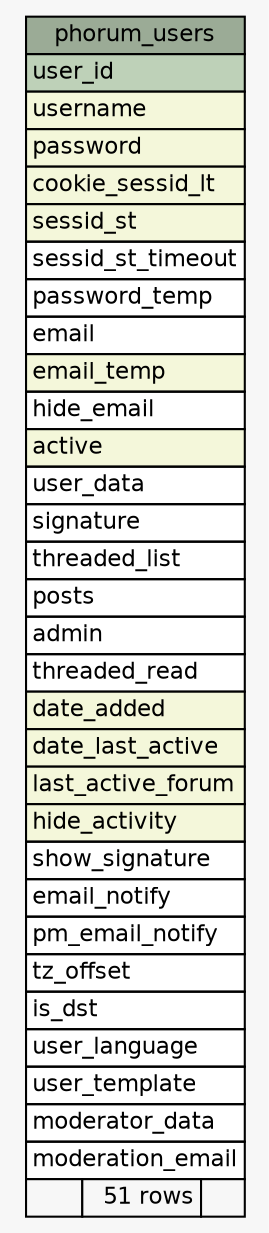 // dot 2.38.0 on Mac OS X 10.9.4
// SchemaSpy rev 590
digraph "phorum_users" {
  graph [
    rankdir="RL"
    bgcolor="#f7f7f7"
    nodesep="0.18"
    ranksep="0.46"
    fontname="Helvetica"
    fontsize="11"
  ];
  node [
    fontname="Helvetica"
    fontsize="11"
    shape="plaintext"
  ];
  edge [
    arrowsize="0.8"
  ];
  "phorum_users" [
    label=<
    <TABLE BORDER="0" CELLBORDER="1" CELLSPACING="0" BGCOLOR="#ffffff">
      <TR><TD COLSPAN="3" BGCOLOR="#9bab96" ALIGN="CENTER">phorum_users</TD></TR>
      <TR><TD PORT="user_id" COLSPAN="3" BGCOLOR="#bed1b8" ALIGN="LEFT">user_id</TD></TR>
      <TR><TD PORT="username" COLSPAN="3" BGCOLOR="#f4f7da" ALIGN="LEFT">username</TD></TR>
      <TR><TD PORT="password" COLSPAN="3" BGCOLOR="#f4f7da" ALIGN="LEFT">password</TD></TR>
      <TR><TD PORT="cookie_sessid_lt" COLSPAN="3" BGCOLOR="#f4f7da" ALIGN="LEFT">cookie_sessid_lt</TD></TR>
      <TR><TD PORT="sessid_st" COLSPAN="3" BGCOLOR="#f4f7da" ALIGN="LEFT">sessid_st</TD></TR>
      <TR><TD PORT="sessid_st_timeout" COLSPAN="3" ALIGN="LEFT">sessid_st_timeout</TD></TR>
      <TR><TD PORT="password_temp" COLSPAN="3" ALIGN="LEFT">password_temp</TD></TR>
      <TR><TD PORT="email" COLSPAN="3" ALIGN="LEFT">email</TD></TR>
      <TR><TD PORT="email_temp" COLSPAN="3" BGCOLOR="#f4f7da" ALIGN="LEFT">email_temp</TD></TR>
      <TR><TD PORT="hide_email" COLSPAN="3" ALIGN="LEFT">hide_email</TD></TR>
      <TR><TD PORT="active" COLSPAN="3" BGCOLOR="#f4f7da" ALIGN="LEFT">active</TD></TR>
      <TR><TD PORT="user_data" COLSPAN="3" ALIGN="LEFT">user_data</TD></TR>
      <TR><TD PORT="signature" COLSPAN="3" ALIGN="LEFT">signature</TD></TR>
      <TR><TD PORT="threaded_list" COLSPAN="3" ALIGN="LEFT">threaded_list</TD></TR>
      <TR><TD PORT="posts" COLSPAN="3" ALIGN="LEFT">posts</TD></TR>
      <TR><TD PORT="admin" COLSPAN="3" ALIGN="LEFT">admin</TD></TR>
      <TR><TD PORT="threaded_read" COLSPAN="3" ALIGN="LEFT">threaded_read</TD></TR>
      <TR><TD PORT="date_added" COLSPAN="3" BGCOLOR="#f4f7da" ALIGN="LEFT">date_added</TD></TR>
      <TR><TD PORT="date_last_active" COLSPAN="3" BGCOLOR="#f4f7da" ALIGN="LEFT">date_last_active</TD></TR>
      <TR><TD PORT="last_active_forum" COLSPAN="3" BGCOLOR="#f4f7da" ALIGN="LEFT">last_active_forum</TD></TR>
      <TR><TD PORT="hide_activity" COLSPAN="3" BGCOLOR="#f4f7da" ALIGN="LEFT">hide_activity</TD></TR>
      <TR><TD PORT="show_signature" COLSPAN="3" ALIGN="LEFT">show_signature</TD></TR>
      <TR><TD PORT="email_notify" COLSPAN="3" ALIGN="LEFT">email_notify</TD></TR>
      <TR><TD PORT="pm_email_notify" COLSPAN="3" ALIGN="LEFT">pm_email_notify</TD></TR>
      <TR><TD PORT="tz_offset" COLSPAN="3" ALIGN="LEFT">tz_offset</TD></TR>
      <TR><TD PORT="is_dst" COLSPAN="3" ALIGN="LEFT">is_dst</TD></TR>
      <TR><TD PORT="user_language" COLSPAN="3" ALIGN="LEFT">user_language</TD></TR>
      <TR><TD PORT="user_template" COLSPAN="3" ALIGN="LEFT">user_template</TD></TR>
      <TR><TD PORT="moderator_data" COLSPAN="3" ALIGN="LEFT">moderator_data</TD></TR>
      <TR><TD PORT="moderation_email" COLSPAN="3" ALIGN="LEFT">moderation_email</TD></TR>
      <TR><TD ALIGN="LEFT" BGCOLOR="#f7f7f7">  </TD><TD ALIGN="RIGHT" BGCOLOR="#f7f7f7">51 rows</TD><TD ALIGN="RIGHT" BGCOLOR="#f7f7f7">  </TD></TR>
    </TABLE>>
    URL="tables/phorum_users.html"
    tooltip="phorum_users"
  ];
}
